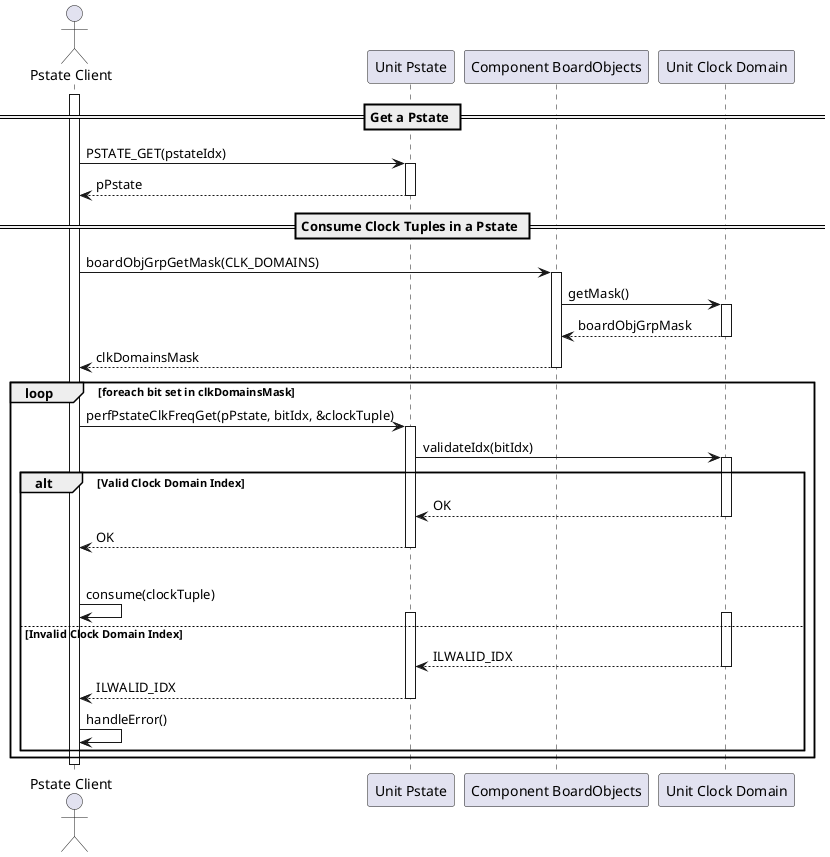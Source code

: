 @startuml{UML_Sequence_Diagram_PstateClientConsumingClockTuples.png} "Pstate Client Consuming Clock Tuples"
actor "Pstate Client" as CLIENT
participant "Unit Pstate" as PSTATE
participant "Component BoardObjects" as BOARDOBJGRP
participant "Unit Clock Domain" as CLK_DOMAINS

activate CLIENT
== Get a Pstate ==
CLIENT  ->  PSTATE : PSTATE_GET(pstateIdx)
activate PSTATE
CLIENT  <-- PSTATE : pPstate
deactivate PSTATE

== Consume Clock Tuples in a Pstate ==

CLIENT  ->  BOARDOBJGRP : boardObjGrpGetMask(CLK_DOMAINS)
activate BOARDOBJGRP
            BOARDOBJGRP ->  CLK_DOMAINS : getMask()
            activate CLK_DOMAINS
            BOARDOBJGRP <-- CLK_DOMAINS : boardObjGrpMask
            deactivate CLK_DOMAINS
CLIENT  <-- BOARDOBJGRP : clkDomainsMask
deactivate BOARDOBJGRP

loop foreach bit set in clkDomainsMask
    CLIENT  ->  PSTATE : perfPstateClkFreqGet(pPstate, bitIdx, &clockTuple)
    activate PSTATE
                PSTATE ->  CLK_DOMAINS : validateIdx(bitIdx)
                activate CLK_DOMAINS
    alt Valid Clock Domain Index
                PSTATE <-- CLK_DOMAINS : OK
                deactivate CLK_DOMAINS
    CLIENT  <-- PSTATE : OK
    deactivate PSTATE
    |||
    CLIENT  ->  CLIENT  : consume(clockTuple)
    else Invalid Clock Domain Index
    activate PSTATE
                activate CLK_DOMAINS
                PSTATE <-- CLK_DOMAINS : ILWALID_IDX
                deactivate CLK_DOMAINS
    CLIENT  <-- PSTATE : ILWALID_IDX
    deactivate PSTATE
    CLIENT  -> CLIENT   : handleError()
    end

end
deactivate CLIENT

@enduml